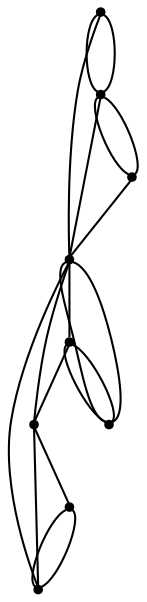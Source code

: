 graph {
  node [shape=point,comment="{\"directed\":false,\"doi\":\"10.1007/978-3-030-68766-3_13\",\"figure\":\"? (1)\"}"]

  v0 [pos="883.2740257948795,648.162087822225"]
  v1 [pos="822.3768606992045,648.1620878222249"]
  v2 [pos="761.4817304328958,648.162087822225"]
  v3 [pos="700.5866001665871,648.1620878222249"]
  v4 [pos="639.6893714824944,648.1620878222249"]
  v5 [pos="578.7922063868192,648.1620878222249"]
  v6 [pos="462.0756974965264,648.1620878222249"]
  v7 [pos="396.1047648614224,648.1620878222249"]
  v8 [pos="269.2345488414787,648.162087822225"]

  v8 -- v7 [id="-3",pos="269.2345488414787,648.162087822225 396.1047648614224,648.1620878222249 396.1047648614224,648.1620878222249 396.1047648614224,648.1620878222249"]
  v7 -- v6 [id="-4",pos="396.1047648614224,648.1620878222249 462.0756974965264,648.1620878222249 462.0756974965264,648.1620878222249 462.0756974965264,648.1620878222249"]
  v6 -- v5 [id="-5",pos="462.0756974965264,648.1620878222249 578.7922063868192,648.1620878222249 578.7922063868192,648.1620878222249 578.7922063868192,648.1620878222249"]
  v5 -- v4 [id="-6",pos="578.7922063868192,648.1620878222249 639.6893714824944,648.1620878222249 639.6893714824944,648.1620878222249 639.6893714824944,648.1620878222249"]
  v4 -- v3 [id="-7",pos="639.6893714824944,648.1620878222249 700.5866001665871,648.1620878222249 700.5866001665871,648.1620878222249 700.5866001665871,648.1620878222249"]
  v3 -- v2 [id="-8",pos="700.5866001665871,648.1620878222249 761.4817304328958,648.162087822225 761.4817304328958,648.162087822225 761.4817304328958,648.162087822225"]
  v2 -- v1 [id="-9",pos="761.4817304328958,648.162087822225 822.3768606992045,648.1620878222249 822.3768606992045,648.1620878222249 822.3768606992045,648.1620878222249"]
  v1 -- v0 [id="-10",pos="822.3768606992045,648.1620878222249 883.2740257948795,648.162087822225 883.2740257948795,648.162087822225 883.2740257948795,648.162087822225"]
  v8 -- v7 [id="-12",pos="269.2345488414787,648.162087822225 268.98450726026226,683.3256067328128 297.2931805815211,711.8214530581666 332.32375374341643,711.9381363745936 367.358491946671,712.0506229068876 395.8505542645706,683.7464933112491 396.1047648614224,648.1620878222249"]
  v8 -- v5 [id="-13",pos="269.2345488414787,648.162087822225 270.5014089644458,733.7746400953409 340.9334665286683,801.93467478817 426.4179199766678,800.5344749910457 509.9228977759404,799.1634619199378 577.2878316009222,731.7993536967093 578.7922063868192,648.1620878222249"]
  v7 -- v5 [id="-15",pos="396.1047648614224,648.1620878222249 395.9672390110463,698.7445280500739 436.8612683746564,739.6380562303468 487.3151168665517,739.6380562303468 537.7606352757285,739.6380562303468 578.6588614749068,698.7445280500739 578.7922063868192,648.1620878222249"]
  v7 -- v6 [id="-16",pos="396.1047648614224,648.1620878222249 395.9672390110463,666.5106188149223 410.7362531113524,681.2794201173876 428.9516640682585,681.2794201173876 447.1712400665237,681.2794201173876 461.9402541668299,666.5106188149223 462.0756974965264,648.1620878222249"]
  v5 -- v4 [id="-17",pos="578.7922063868192,648.1620878222249 578.6588614749068,665.110419017798 592.2901833999709,678.7415738820096 609.1053773991691,678.7415738820096 625.9247046455176,678.7415738820096 639.5560901589995,665.110419017798 639.6893714824944,648.1620878222249"]
  v5 -- v3 [id="-18",pos="578.7922063868192,648.1620878222249 578.6588614749068,681.9295401321832 605.9215689134528,709.1919134482447 639.5560901589995,709.1919134482447 673.1864145689782,709.1919134482447 700.4532552546746,681.9295401321832 700.5866001665871,648.1620878222249"]
  v5 -- v0 [id="-19",pos="578.7922063868192,648.1620878222249 575.8584275594911,727.2736942979386 641.7272530928767,797.6882287095252 725.782302499445,800.4886283037738 809.8414851531637,803.2932246821555 880.2568825519494,737.421009630595 883.2740257948795,648.162087822225"]
  v5 -- v2 [id="-20",pos="578.7922063868192,648.1620878222249 576.9752309395194,693.6604420110514 616.5065605118634,735.9124564976714 666.9437488383219,737.5918696149216 717.3851340003483,739.2754795163049 759.6376663196565,699.7488312106452 761.4817304328958,648.162087822225"]
  v3 -- v4 [id="-21",pos="700.5866001665871,648.1620878222249 700.4532552546746,665.110419017798 686.8219333296104,678.7415738820096 670.0026060832619,678.7415738820096 653.1874120840637,678.7415738820096 639.5560901589995,665.110419017798 639.6893714824944,648.1620878222249"]
  v2 -- v0 [id="-23",pos="761.4817304328958,648.162087822225 761.3462871031992,681.9295401321832 788.6131277888956,709.1918498606063 822.2435157872919,709.1918498606063 855.8780370328387,709.1918498606063 883.1407444713847,681.9295401321832 883.2740257948795,648.162087822225"]
  v1 -- v0 [id="-24",pos="822.3768606992045,648.1620878222249 822.2435157872919,665.110419017798 835.8748377123561,678.7415738820096 852.6942285471224,678.7415738820096 869.5093589579028,678.7415738820096 883.1407444713847,665.110419017798 883.2740257948795,648.162087822225"]
}